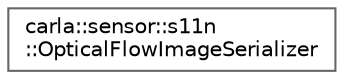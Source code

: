 digraph "类继承关系图"
{
 // INTERACTIVE_SVG=YES
 // LATEX_PDF_SIZE
  bgcolor="transparent";
  edge [fontname=Helvetica,fontsize=10,labelfontname=Helvetica,labelfontsize=10];
  node [fontname=Helvetica,fontsize=10,shape=box,height=0.2,width=0.4];
  rankdir="LR";
  Node0 [id="Node000000",label="carla::sensor::s11n\l::OpticalFlowImageSerializer",height=0.2,width=0.4,color="grey40", fillcolor="white", style="filled",URL="$d1/d0f/classcarla_1_1sensor_1_1s11n_1_1OpticalFlowImageSerializer.html",tooltip="Serializes image buffers generated by camera sensors."];
}
